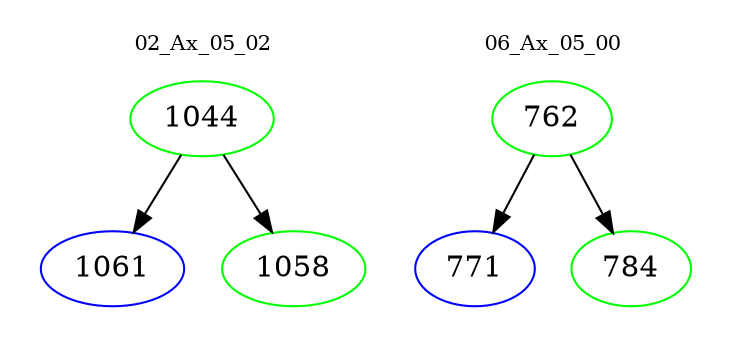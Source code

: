 digraph{
subgraph cluster_0 {
color = white
label = "02_Ax_05_02";
fontsize=10;
T0_1044 [label="1044", color="green"]
T0_1044 -> T0_1061 [color="black"]
T0_1061 [label="1061", color="blue"]
T0_1044 -> T0_1058 [color="black"]
T0_1058 [label="1058", color="green"]
}
subgraph cluster_1 {
color = white
label = "06_Ax_05_00";
fontsize=10;
T1_762 [label="762", color="green"]
T1_762 -> T1_771 [color="black"]
T1_771 [label="771", color="blue"]
T1_762 -> T1_784 [color="black"]
T1_784 [label="784", color="green"]
}
}
